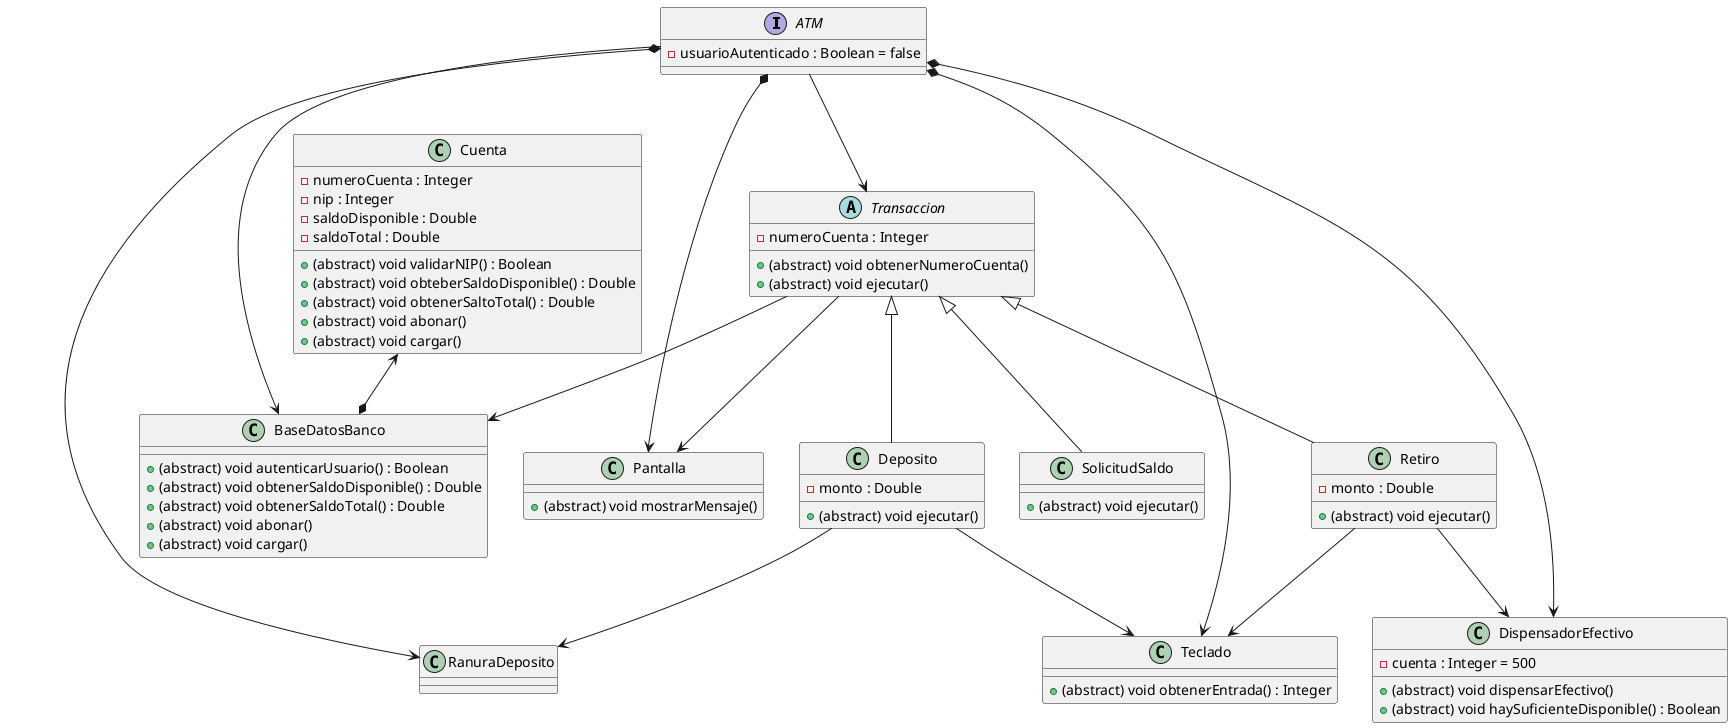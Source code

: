 @startuml
    interface ATM {
        -usuarioAutenticado : Boolean = false
    }

    abstract Transaccion {
        -numeroCuenta : Integer
        +(abstract) void obtenerNumeroCuenta()
        +(abstract) void ejecutar()
    }

    class SolicitudSaldo {
        +(abstract) void ejecutar()
    }
    
    class Retiro {
        -monto : Double
        +(abstract) void ejecutar()
    }

    class Deposito {
        -monto : Double
        +(abstract) void ejecutar()
    }

    class BaseDatosBanco {
        +(abstract) void autenticarUsuario() : Boolean
        +(abstract) void obtenerSaldoDisponible() : Double
        +(abstract) void obtenerSaldoTotal() : Double
        +(abstract) void abonar()
        +(abstract) void cargar()
    }

    class Cuenta {
        -numeroCuenta : Integer
        -nip : Integer
        -saldoDisponible : Double
        -saldoTotal : Double
        +(abstract) void validarNIP() : Boolean
        +(abstract) void obteberSaldoDisponible() : Double
        +(abstract) void obtenerSaltoTotal() : Double
        +(abstract) void abonar()
        +(abstract) void cargar()
    }
    
    class Pantalla {
        +(abstract) void mostrarMensaje()
    }

    class Teclado {
        +(abstract) void obtenerEntrada() : Integer
    }
    
    class DispensadorEfectivo {
        -cuenta : Integer = 500
        +(abstract) void dispensarEfectivo()
        +(abstract) void haySuficienteDisponible() : Boolean
    }






    Transaccion --> BaseDatosBanco
    Transaccion --> Pantalla
    ATM --> BaseDatosBanco
    ATM --> Transaccion
    Deposito --> Teclado
    Deposito --> RanuraDeposito
    Retiro --> DispensadorEfectivo
    Retiro --> Teclado

    Transaccion <|-- Retiro
    Transaccion <|-- Deposito
    Transaccion <|-- SolicitudSaldo

    RanuraDeposito <--* ATM
    Teclado <--* ATM
    DispensadorEfectivo <--* ATM
    Pantalla <--* ATM
    Cuenta <--* BaseDatosBanco
@enduml
